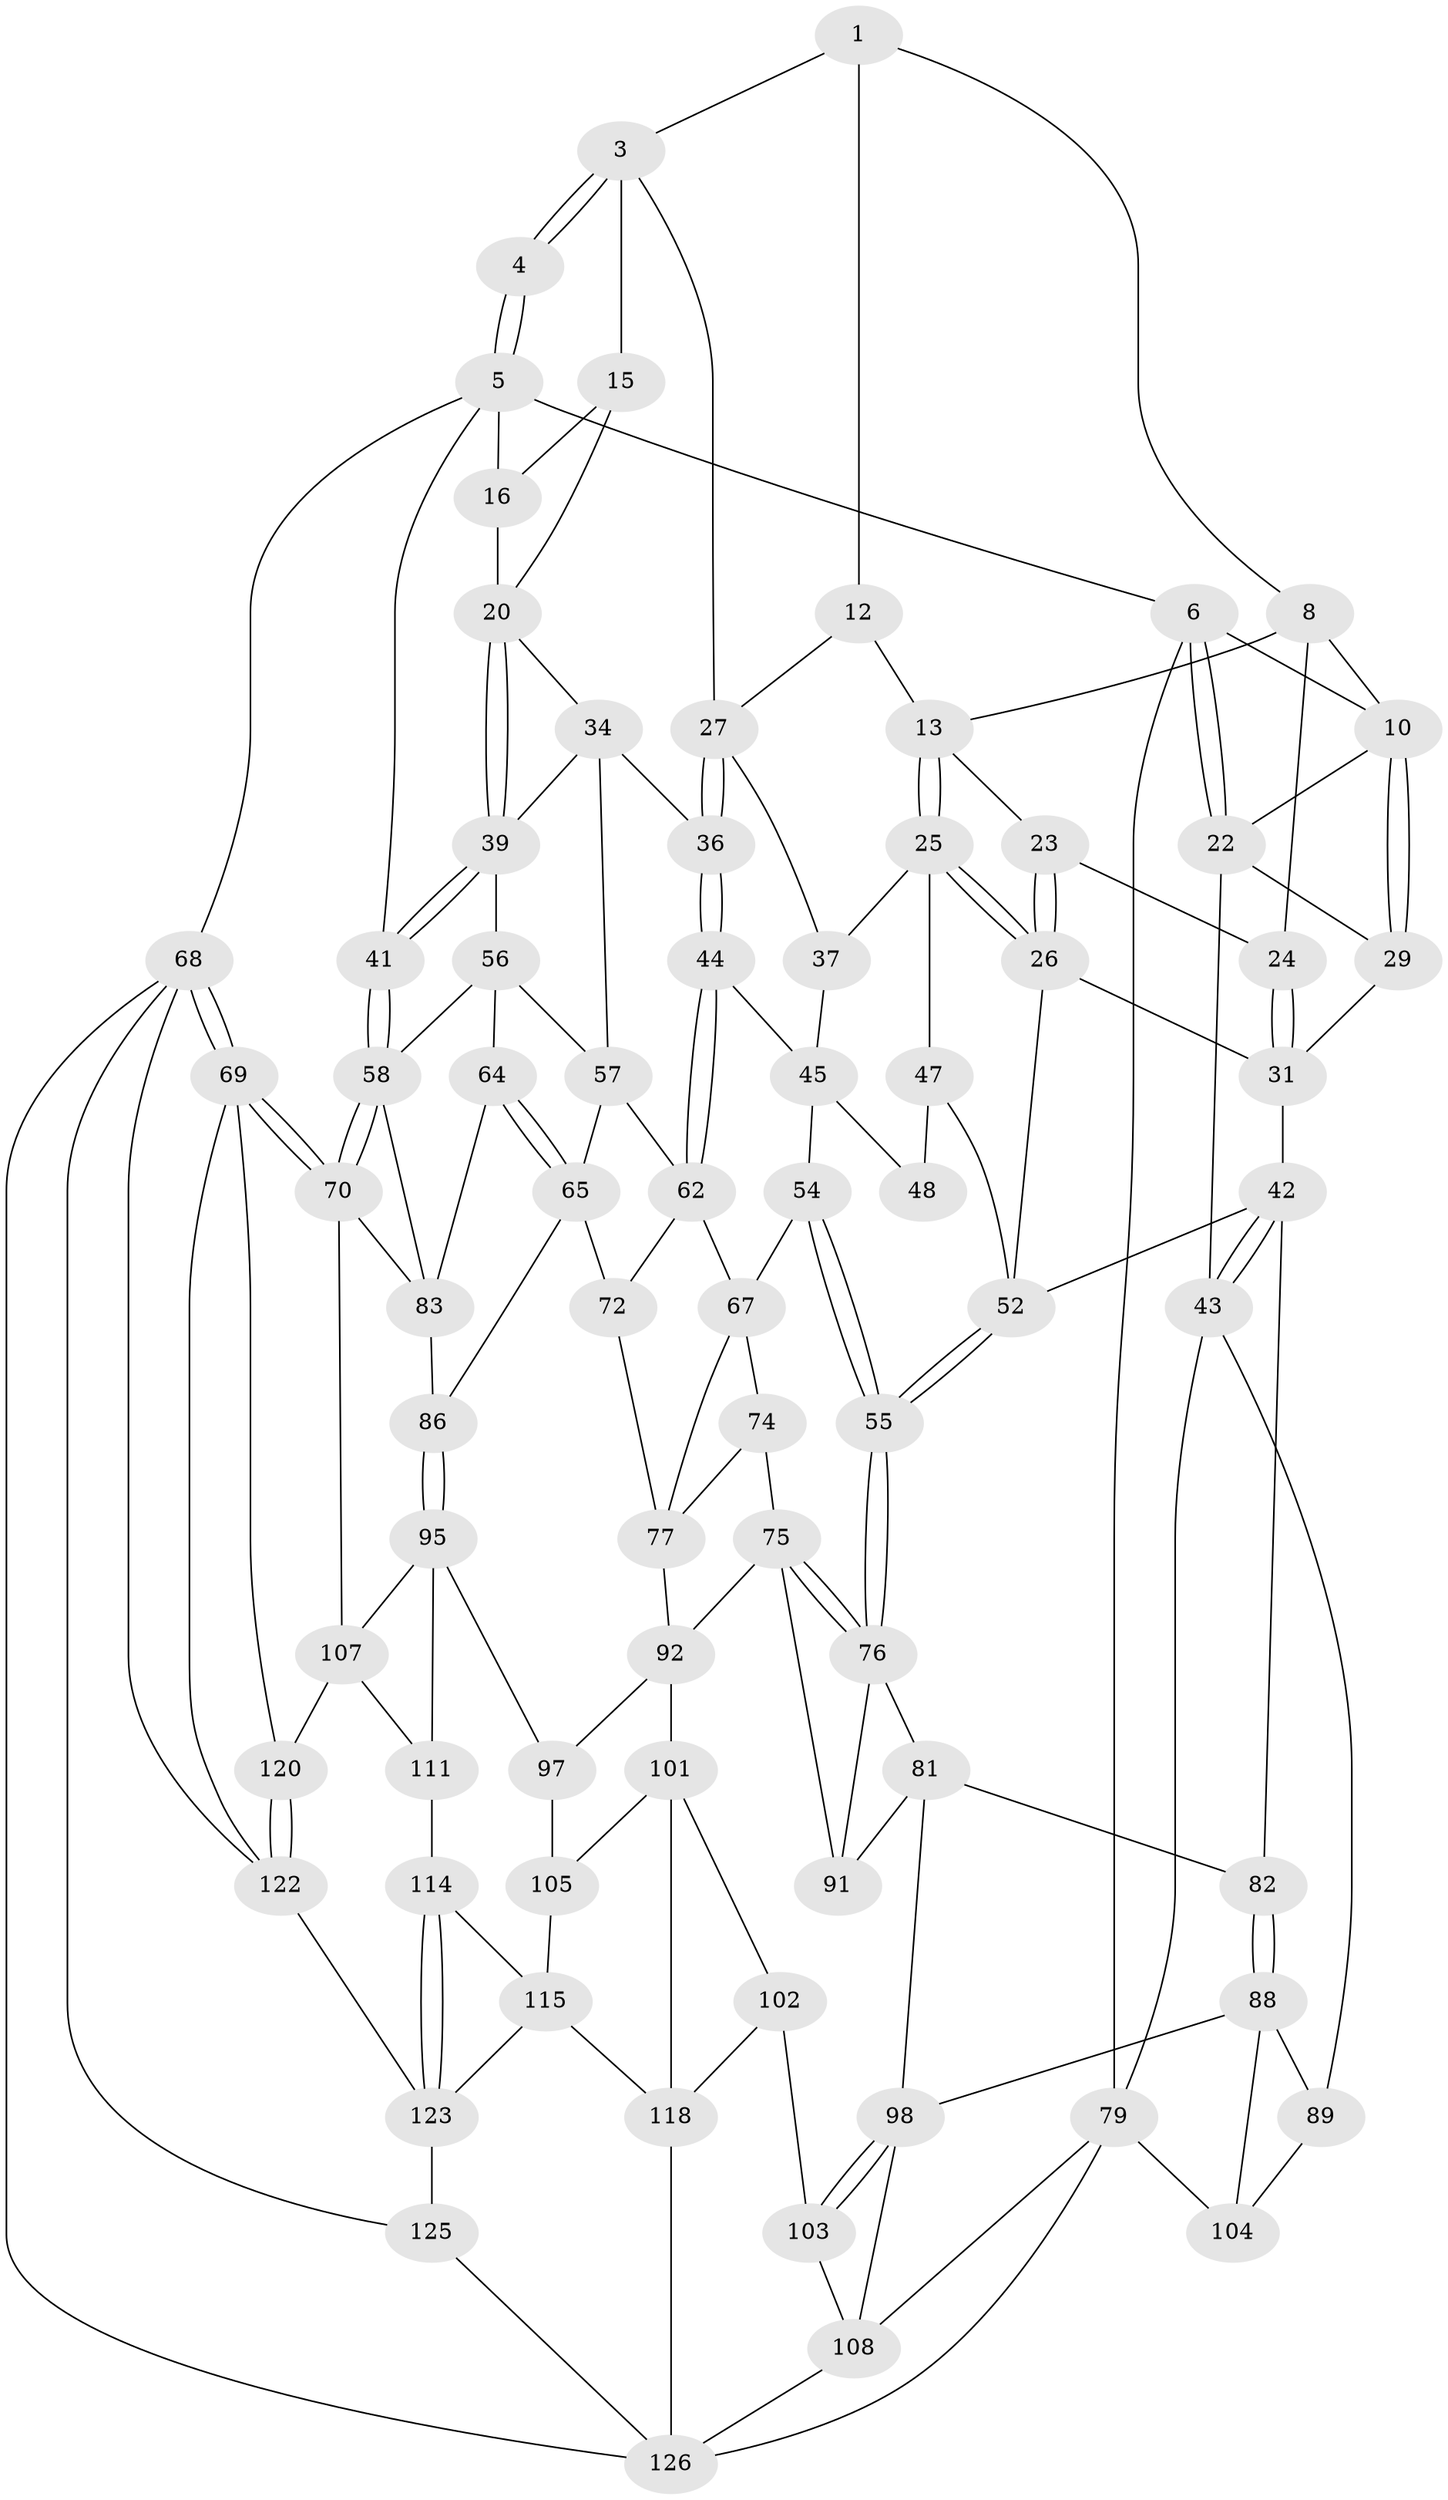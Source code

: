 // original degree distribution, {3: 0.031007751937984496, 5: 0.5426356589147286, 4: 0.20930232558139536, 6: 0.21705426356589147}
// Generated by graph-tools (version 1.1) at 2025/42/03/06/25 10:42:36]
// undirected, 77 vertices, 167 edges
graph export_dot {
graph [start="1"]
  node [color=gray90,style=filled];
  1 [pos="+0.36498883663009507+0",super="+2"];
  3 [pos="+0.6102835084316146+0",super="+19"];
  4 [pos="+0.697005234339413+0"];
  5 [pos="+1+0",super="+17"];
  6 [pos="+0+0",super="+7"];
  8 [pos="+0.3254521329175235+0",super="+9"];
  10 [pos="+0.13792070189449096+0.10621655560839356",super="+11"];
  12 [pos="+0.515904726607286+0.14974660202927065"];
  13 [pos="+0.3632558127260157+0.11182031428377293",super="+14"];
  15 [pos="+0.821473991451707+0.09280441298905324",super="+18"];
  16 [pos="+0.8234183610039117+0.09347489089540749"];
  20 [pos="+0.8955774740654012+0.1903813428977834",super="+21"];
  22 [pos="+0+0.17061620791535576",super="+30"];
  23 [pos="+0.28094577397207804+0.18568892548678362"];
  24 [pos="+0.27666275194204426+0.18337983485651568"];
  25 [pos="+0.38380217950436873+0.24011747946813072",super="+38"];
  26 [pos="+0.33227829007774035+0.25619305641646234",super="+32"];
  27 [pos="+0.6898732491116614+0.22725202105005612",super="+28"];
  29 [pos="+0.11615928385034176+0.18188736947764328"];
  31 [pos="+0.14726112222338045+0.21737397078128382",super="+33"];
  34 [pos="+0.8008807930254948+0.26474501220637203",super="+35"];
  36 [pos="+0.6914032016268477+0.32984530270025625"];
  37 [pos="+0.5130301960463782+0.17665822754900876",super="+46"];
  39 [pos="+0.9284210886242443+0.19510205638832262",super="+40"];
  41 [pos="+1+0"];
  42 [pos="+0.06523466340890631+0.4157808696324877",super="+63"];
  43 [pos="+0+0.45412270832720336",super="+78"];
  44 [pos="+0.6603314358304239+0.35962029744477986"];
  45 [pos="+0.5732542276080675+0.3435729056049145",super="+49"];
  47 [pos="+0.43993671661817185+0.32099111547926884",super="+51"];
  48 [pos="+0.4875463945557087+0.2987305469044092",super="+50"];
  52 [pos="+0.29881620096704553+0.42574427912603147",super="+53"];
  54 [pos="+0.4912788704342038+0.4493577908746862"];
  55 [pos="+0.4360542519768526+0.5025566070995131"];
  56 [pos="+0.877583041895878+0.3503225591297845",super="+60"];
  57 [pos="+0.7762339336299618+0.3529798893054369",super="+61"];
  58 [pos="+1+0.4578455579506214",super="+59"];
  62 [pos="+0.6655663475603435+0.4312671688194459",super="+66"];
  64 [pos="+0.8356867556539537+0.49636047661818217"];
  65 [pos="+0.8286028180600505+0.5005843939582405",super="+71"];
  67 [pos="+0.6195135331353657+0.481941771108531",super="+73"];
  68 [pos="+1+1",super="+129"];
  69 [pos="+1+0.6896506416420636",super="+119"];
  70 [pos="+1+0.6136348796697032",super="+84"];
  72 [pos="+0.7078439906355035+0.5176319106341687"];
  74 [pos="+0.5170766256463493+0.5416876407277971"];
  75 [pos="+0.45300260018646094+0.5324910173845784",super="+90"];
  76 [pos="+0.4363413622177228+0.503709262163662",super="+80"];
  77 [pos="+0.612583434459018+0.6021446498349063",super="+87"];
  79 [pos="+0+0.7329234025772305",super="+109"];
  81 [pos="+0.3355959154977188+0.6041377934871563",super="+94"];
  82 [pos="+0.23161876267205958+0.5803652241939821"];
  83 [pos="+0.840369827667127+0.4967114038455254",super="+85"];
  86 [pos="+0.785271412776499+0.5860267681430266"];
  88 [pos="+0.22176598499133934+0.6003830383787768",super="+100"];
  89 [pos="+0.08566734839008991+0.6118947366529469"];
  91 [pos="+0.3906252770830651+0.6361886734832278"];
  92 [pos="+0.609335232109275+0.6491277032467546",super="+93"];
  95 [pos="+0.7710260882287585+0.6581375294800398",super="+96"];
  97 [pos="+0.6660772734636135+0.6796696460293076"];
  98 [pos="+0.32668915208876953+0.7158062391897191",super="+99"];
  101 [pos="+0.4739782169519325+0.7339614425207703",super="+106"];
  102 [pos="+0.41420312940300763+0.7424083292855881",super="+117"];
  103 [pos="+0.33780406957072423+0.7237735688949956",super="+112"];
  104 [pos="+0.16178863798483065+0.7336816536874858"];
  105 [pos="+0.6155812680955772+0.7648370086266313"];
  107 [pos="+0.9900186254237657+0.6790907465868439",super="+110"];
  108 [pos="+0.1856089377191587+0.9090113288208875",super="+113"];
  111 [pos="+0.7742612122738245+0.7625698025513332"];
  114 [pos="+0.7479196971415647+0.7960900677156093"];
  115 [pos="+0.6791347246188227+0.8396957833775939",super="+116"];
  118 [pos="+0.5077465153896106+0.8392078244963919",super="+121"];
  120 [pos="+0.8870789859925402+0.8573935358418316"];
  122 [pos="+0.7866911641925087+0.9292818265802334",super="+128"];
  123 [pos="+0.763738239755709+0.9333219977721207",super="+124"];
  125 [pos="+0.6284751248607784+1"];
  126 [pos="+0.4908416482718066+1",super="+127"];
  1 -- 8;
  1 -- 3;
  1 -- 12;
  3 -- 4;
  3 -- 4;
  3 -- 27;
  3 -- 15;
  4 -- 5;
  4 -- 5;
  5 -- 6;
  5 -- 68;
  5 -- 16;
  5 -- 41;
  6 -- 22;
  6 -- 22;
  6 -- 79;
  6 -- 10;
  8 -- 24;
  8 -- 10;
  8 -- 13;
  10 -- 29;
  10 -- 29;
  10 -- 22;
  12 -- 13;
  12 -- 27;
  13 -- 25;
  13 -- 25;
  13 -- 23;
  15 -- 16;
  15 -- 20;
  16 -- 20;
  20 -- 39;
  20 -- 39;
  20 -- 34;
  22 -- 43;
  22 -- 29;
  23 -- 24;
  23 -- 26;
  23 -- 26;
  24 -- 31;
  24 -- 31;
  25 -- 26;
  25 -- 26;
  25 -- 37;
  25 -- 47;
  26 -- 52;
  26 -- 31;
  27 -- 36;
  27 -- 36;
  27 -- 37;
  29 -- 31;
  31 -- 42;
  34 -- 57;
  34 -- 36;
  34 -- 39;
  36 -- 44;
  36 -- 44;
  37 -- 45;
  39 -- 41;
  39 -- 41;
  39 -- 56;
  41 -- 58;
  41 -- 58;
  42 -- 43;
  42 -- 43;
  42 -- 82;
  42 -- 52;
  43 -- 89;
  43 -- 79;
  44 -- 45;
  44 -- 62;
  44 -- 62;
  45 -- 54;
  45 -- 48;
  47 -- 48 [weight=2];
  47 -- 52;
  52 -- 55;
  52 -- 55;
  54 -- 55;
  54 -- 55;
  54 -- 67;
  55 -- 76;
  55 -- 76;
  56 -- 57;
  56 -- 64;
  56 -- 58;
  57 -- 65;
  57 -- 62;
  58 -- 70;
  58 -- 70;
  58 -- 83;
  62 -- 72;
  62 -- 67;
  64 -- 65;
  64 -- 65;
  64 -- 83;
  65 -- 72;
  65 -- 86;
  67 -- 74;
  67 -- 77;
  68 -- 69;
  68 -- 69;
  68 -- 126;
  68 -- 122;
  68 -- 125;
  69 -- 70;
  69 -- 70;
  69 -- 120;
  69 -- 122;
  70 -- 107;
  70 -- 83;
  72 -- 77;
  74 -- 75;
  74 -- 77;
  75 -- 76;
  75 -- 76;
  75 -- 91;
  75 -- 92;
  76 -- 81;
  76 -- 91;
  77 -- 92;
  79 -- 126;
  79 -- 104;
  79 -- 108;
  81 -- 82;
  81 -- 98;
  81 -- 91;
  82 -- 88;
  82 -- 88;
  83 -- 86;
  86 -- 95;
  86 -- 95;
  88 -- 89;
  88 -- 98;
  88 -- 104;
  89 -- 104;
  92 -- 97;
  92 -- 101;
  95 -- 107;
  95 -- 97;
  95 -- 111;
  97 -- 105;
  98 -- 103;
  98 -- 103;
  98 -- 108;
  101 -- 102;
  101 -- 105;
  101 -- 118;
  102 -- 103 [weight=2];
  102 -- 118;
  103 -- 108;
  105 -- 115;
  107 -- 120;
  107 -- 111;
  108 -- 126;
  111 -- 114;
  114 -- 115;
  114 -- 123;
  114 -- 123;
  115 -- 123;
  115 -- 118;
  118 -- 126;
  120 -- 122;
  120 -- 122;
  122 -- 123;
  123 -- 125;
  125 -- 126;
}
